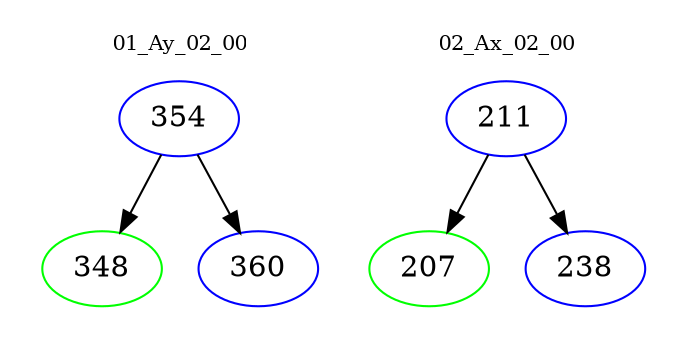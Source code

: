 digraph{
subgraph cluster_0 {
color = white
label = "01_Ay_02_00";
fontsize=10;
T0_354 [label="354", color="blue"]
T0_354 -> T0_348 [color="black"]
T0_348 [label="348", color="green"]
T0_354 -> T0_360 [color="black"]
T0_360 [label="360", color="blue"]
}
subgraph cluster_1 {
color = white
label = "02_Ax_02_00";
fontsize=10;
T1_211 [label="211", color="blue"]
T1_211 -> T1_207 [color="black"]
T1_207 [label="207", color="green"]
T1_211 -> T1_238 [color="black"]
T1_238 [label="238", color="blue"]
}
}
